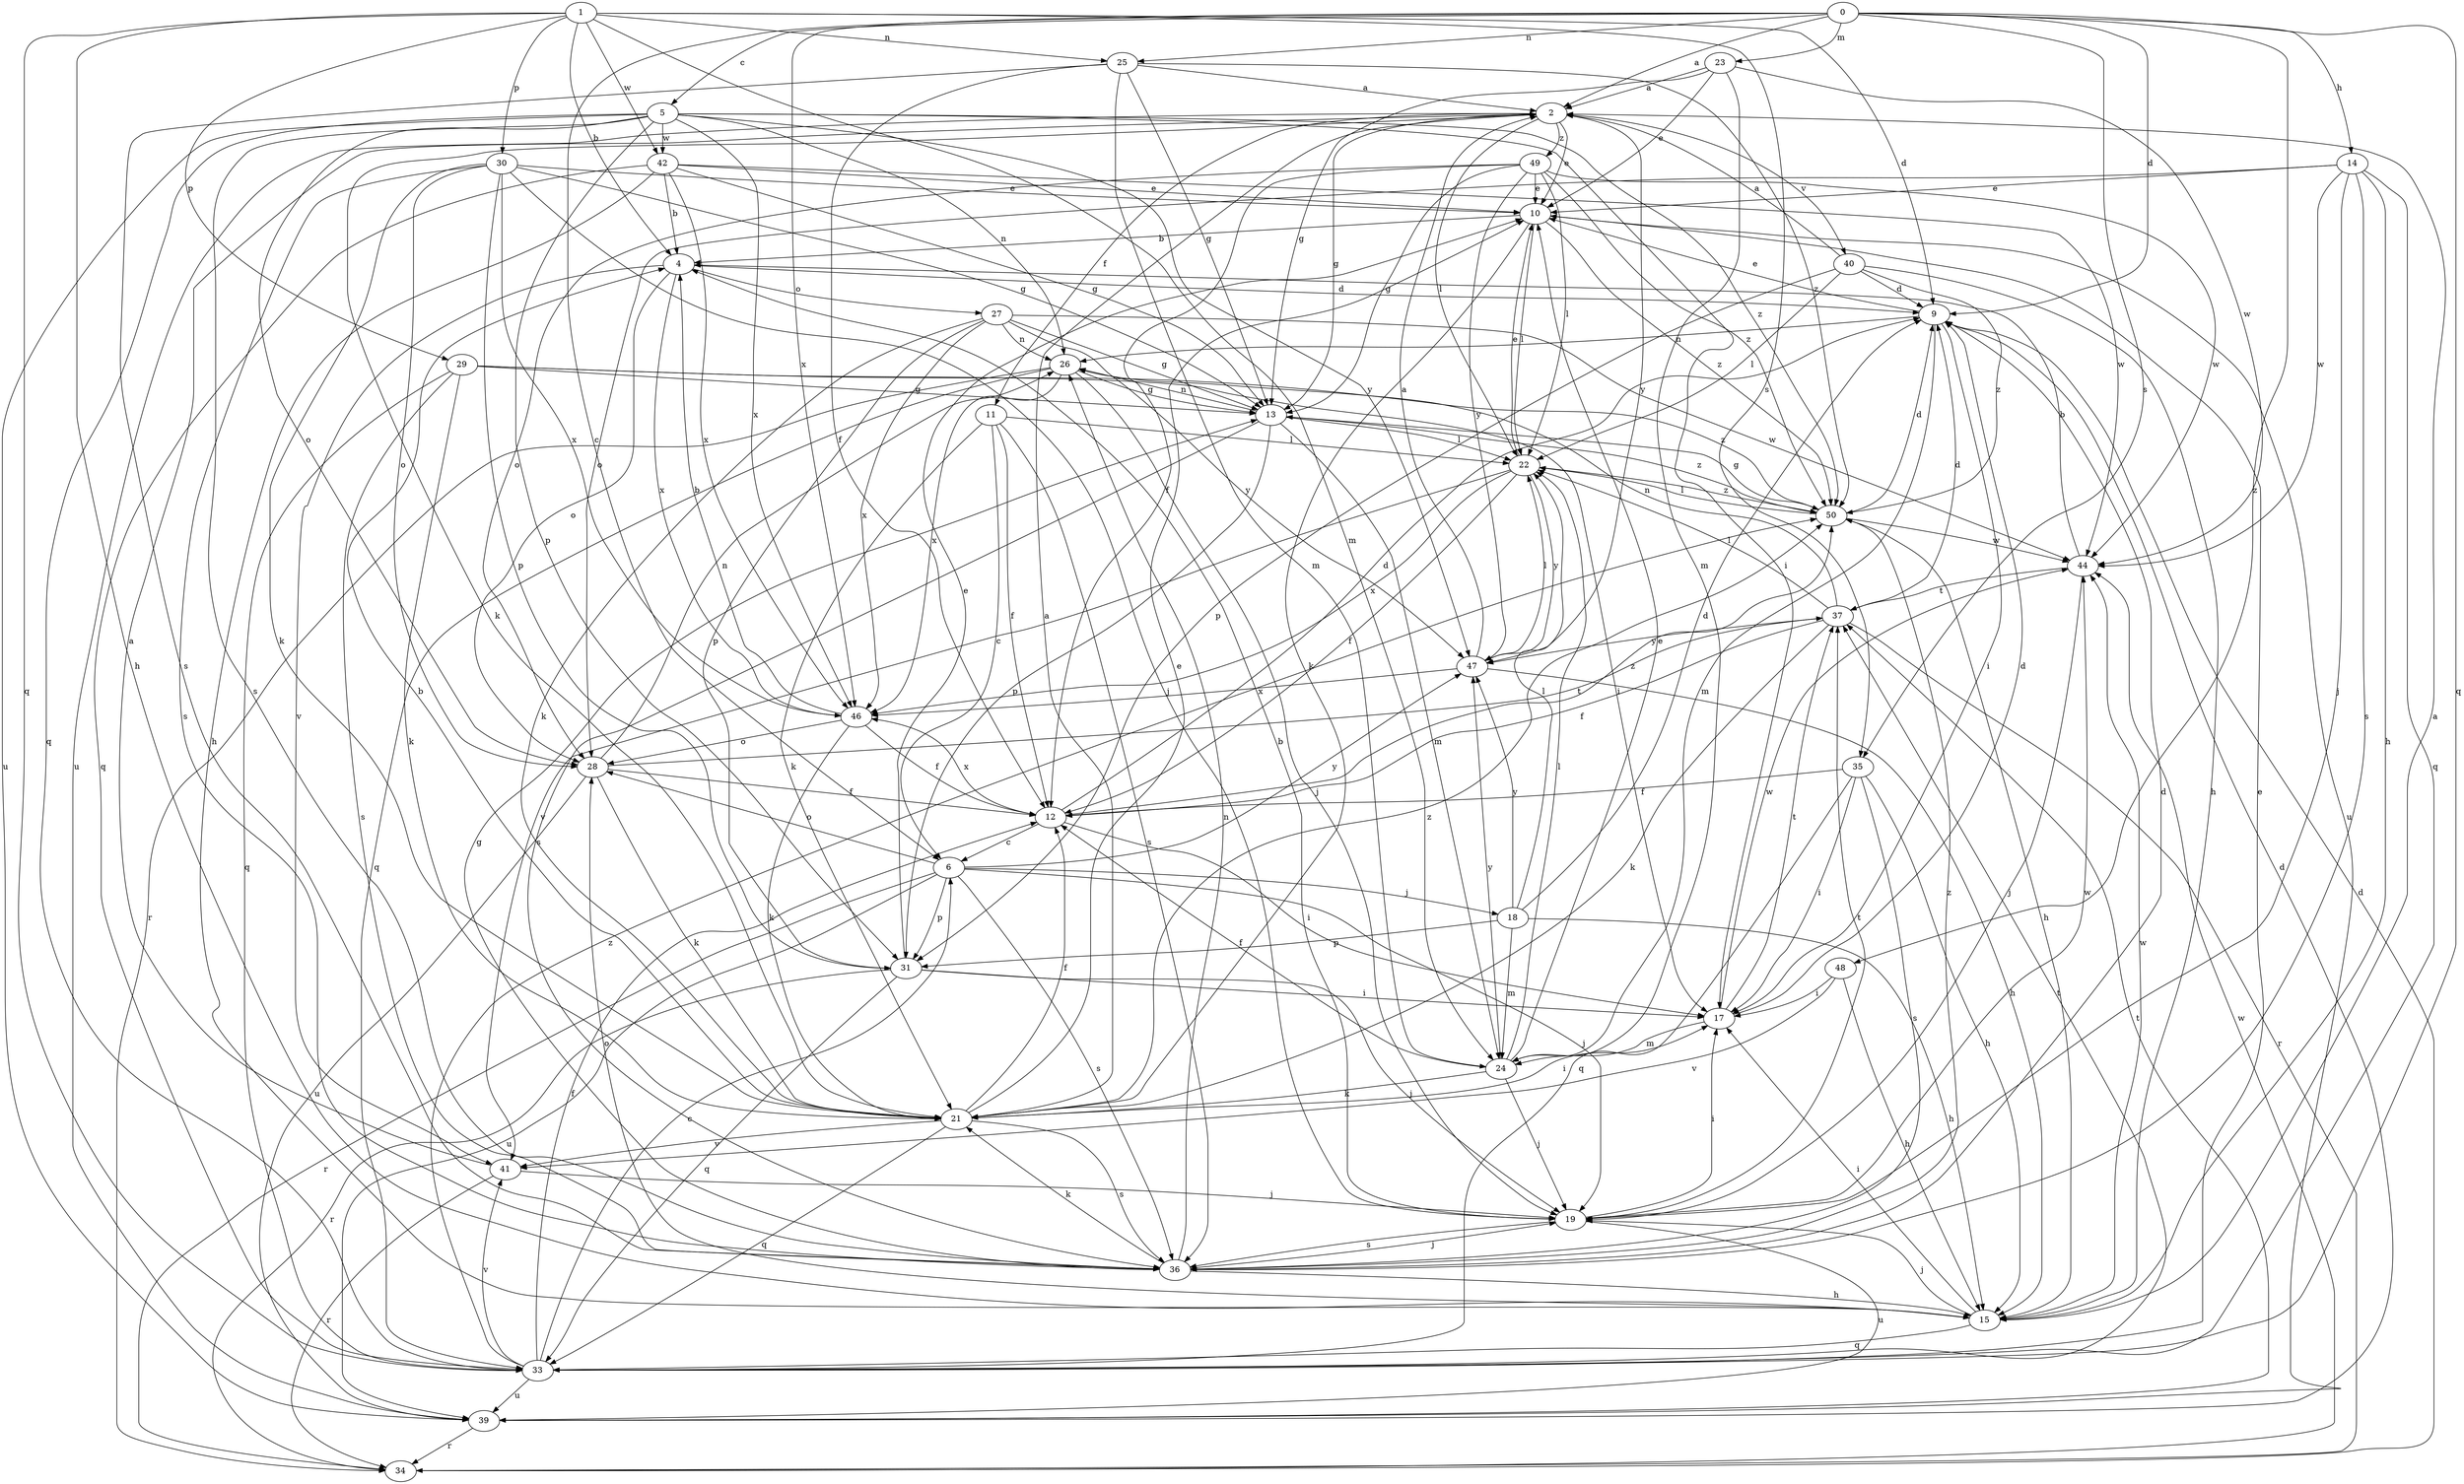 strict digraph  {
0;
1;
2;
4;
5;
6;
9;
10;
11;
12;
13;
14;
15;
17;
18;
19;
21;
22;
23;
24;
25;
26;
27;
28;
29;
30;
31;
33;
34;
35;
36;
37;
39;
40;
41;
42;
44;
46;
47;
48;
49;
50;
0 -> 2  [label=a];
0 -> 5  [label=c];
0 -> 6  [label=c];
0 -> 9  [label=d];
0 -> 14  [label=h];
0 -> 23  [label=m];
0 -> 25  [label=n];
0 -> 33  [label=q];
0 -> 35  [label=s];
0 -> 46  [label=x];
0 -> 48  [label=z];
1 -> 4  [label=b];
1 -> 9  [label=d];
1 -> 15  [label=h];
1 -> 24  [label=m];
1 -> 25  [label=n];
1 -> 29  [label=p];
1 -> 30  [label=p];
1 -> 33  [label=q];
1 -> 35  [label=s];
1 -> 42  [label=w];
2 -> 10  [label=e];
2 -> 11  [label=f];
2 -> 13  [label=g];
2 -> 21  [label=k];
2 -> 22  [label=l];
2 -> 39  [label=u];
2 -> 40  [label=v];
2 -> 47  [label=y];
2 -> 49  [label=z];
4 -> 9  [label=d];
4 -> 27  [label=o];
4 -> 28  [label=o];
4 -> 41  [label=v];
4 -> 46  [label=x];
5 -> 17  [label=i];
5 -> 26  [label=n];
5 -> 28  [label=o];
5 -> 31  [label=p];
5 -> 33  [label=q];
5 -> 36  [label=s];
5 -> 39  [label=u];
5 -> 42  [label=w];
5 -> 46  [label=x];
5 -> 47  [label=y];
5 -> 50  [label=z];
6 -> 18  [label=j];
6 -> 19  [label=j];
6 -> 28  [label=o];
6 -> 31  [label=p];
6 -> 34  [label=r];
6 -> 36  [label=s];
6 -> 39  [label=u];
6 -> 47  [label=y];
9 -> 10  [label=e];
9 -> 17  [label=i];
9 -> 24  [label=m];
9 -> 26  [label=n];
10 -> 4  [label=b];
10 -> 21  [label=k];
10 -> 22  [label=l];
10 -> 39  [label=u];
10 -> 50  [label=z];
11 -> 6  [label=c];
11 -> 12  [label=f];
11 -> 21  [label=k];
11 -> 22  [label=l];
11 -> 36  [label=s];
12 -> 6  [label=c];
12 -> 9  [label=d];
12 -> 17  [label=i];
12 -> 46  [label=x];
12 -> 50  [label=z];
13 -> 22  [label=l];
13 -> 24  [label=m];
13 -> 26  [label=n];
13 -> 31  [label=p];
13 -> 36  [label=s];
13 -> 50  [label=z];
14 -> 10  [label=e];
14 -> 15  [label=h];
14 -> 19  [label=j];
14 -> 28  [label=o];
14 -> 33  [label=q];
14 -> 36  [label=s];
14 -> 44  [label=w];
15 -> 2  [label=a];
15 -> 17  [label=i];
15 -> 19  [label=j];
15 -> 28  [label=o];
15 -> 33  [label=q];
15 -> 44  [label=w];
17 -> 9  [label=d];
17 -> 24  [label=m];
17 -> 37  [label=t];
17 -> 44  [label=w];
18 -> 9  [label=d];
18 -> 15  [label=h];
18 -> 22  [label=l];
18 -> 24  [label=m];
18 -> 31  [label=p];
18 -> 47  [label=y];
19 -> 4  [label=b];
19 -> 17  [label=i];
19 -> 36  [label=s];
19 -> 37  [label=t];
19 -> 39  [label=u];
19 -> 44  [label=w];
21 -> 2  [label=a];
21 -> 4  [label=b];
21 -> 10  [label=e];
21 -> 12  [label=f];
21 -> 17  [label=i];
21 -> 33  [label=q];
21 -> 36  [label=s];
21 -> 41  [label=v];
21 -> 50  [label=z];
22 -> 10  [label=e];
22 -> 12  [label=f];
22 -> 41  [label=v];
22 -> 46  [label=x];
22 -> 47  [label=y];
22 -> 50  [label=z];
23 -> 2  [label=a];
23 -> 10  [label=e];
23 -> 13  [label=g];
23 -> 24  [label=m];
23 -> 44  [label=w];
24 -> 10  [label=e];
24 -> 12  [label=f];
24 -> 19  [label=j];
24 -> 21  [label=k];
24 -> 22  [label=l];
24 -> 47  [label=y];
25 -> 2  [label=a];
25 -> 12  [label=f];
25 -> 13  [label=g];
25 -> 24  [label=m];
25 -> 36  [label=s];
25 -> 50  [label=z];
26 -> 13  [label=g];
26 -> 19  [label=j];
26 -> 33  [label=q];
26 -> 34  [label=r];
26 -> 46  [label=x];
27 -> 13  [label=g];
27 -> 21  [label=k];
27 -> 26  [label=n];
27 -> 31  [label=p];
27 -> 44  [label=w];
27 -> 46  [label=x];
27 -> 47  [label=y];
28 -> 12  [label=f];
28 -> 21  [label=k];
28 -> 26  [label=n];
28 -> 37  [label=t];
28 -> 39  [label=u];
29 -> 13  [label=g];
29 -> 17  [label=i];
29 -> 21  [label=k];
29 -> 33  [label=q];
29 -> 36  [label=s];
29 -> 50  [label=z];
30 -> 10  [label=e];
30 -> 13  [label=g];
30 -> 19  [label=j];
30 -> 21  [label=k];
30 -> 28  [label=o];
30 -> 31  [label=p];
30 -> 36  [label=s];
30 -> 46  [label=x];
31 -> 10  [label=e];
31 -> 17  [label=i];
31 -> 19  [label=j];
31 -> 33  [label=q];
31 -> 34  [label=r];
33 -> 6  [label=c];
33 -> 10  [label=e];
33 -> 12  [label=f];
33 -> 37  [label=t];
33 -> 39  [label=u];
33 -> 41  [label=v];
33 -> 50  [label=z];
34 -> 9  [label=d];
34 -> 44  [label=w];
35 -> 12  [label=f];
35 -> 15  [label=h];
35 -> 17  [label=i];
35 -> 33  [label=q];
35 -> 36  [label=s];
36 -> 9  [label=d];
36 -> 13  [label=g];
36 -> 15  [label=h];
36 -> 19  [label=j];
36 -> 21  [label=k];
36 -> 26  [label=n];
36 -> 50  [label=z];
37 -> 9  [label=d];
37 -> 12  [label=f];
37 -> 21  [label=k];
37 -> 22  [label=l];
37 -> 26  [label=n];
37 -> 34  [label=r];
37 -> 47  [label=y];
39 -> 9  [label=d];
39 -> 34  [label=r];
39 -> 37  [label=t];
40 -> 2  [label=a];
40 -> 9  [label=d];
40 -> 15  [label=h];
40 -> 22  [label=l];
40 -> 31  [label=p];
40 -> 50  [label=z];
41 -> 2  [label=a];
41 -> 19  [label=j];
41 -> 34  [label=r];
42 -> 4  [label=b];
42 -> 10  [label=e];
42 -> 13  [label=g];
42 -> 15  [label=h];
42 -> 33  [label=q];
42 -> 44  [label=w];
42 -> 46  [label=x];
44 -> 4  [label=b];
44 -> 19  [label=j];
44 -> 37  [label=t];
46 -> 4  [label=b];
46 -> 12  [label=f];
46 -> 21  [label=k];
46 -> 28  [label=o];
47 -> 2  [label=a];
47 -> 15  [label=h];
47 -> 22  [label=l];
47 -> 46  [label=x];
48 -> 15  [label=h];
48 -> 17  [label=i];
48 -> 41  [label=v];
49 -> 10  [label=e];
49 -> 12  [label=f];
49 -> 13  [label=g];
49 -> 22  [label=l];
49 -> 28  [label=o];
49 -> 44  [label=w];
49 -> 47  [label=y];
49 -> 50  [label=z];
50 -> 9  [label=d];
50 -> 13  [label=g];
50 -> 15  [label=h];
50 -> 22  [label=l];
50 -> 44  [label=w];
}
